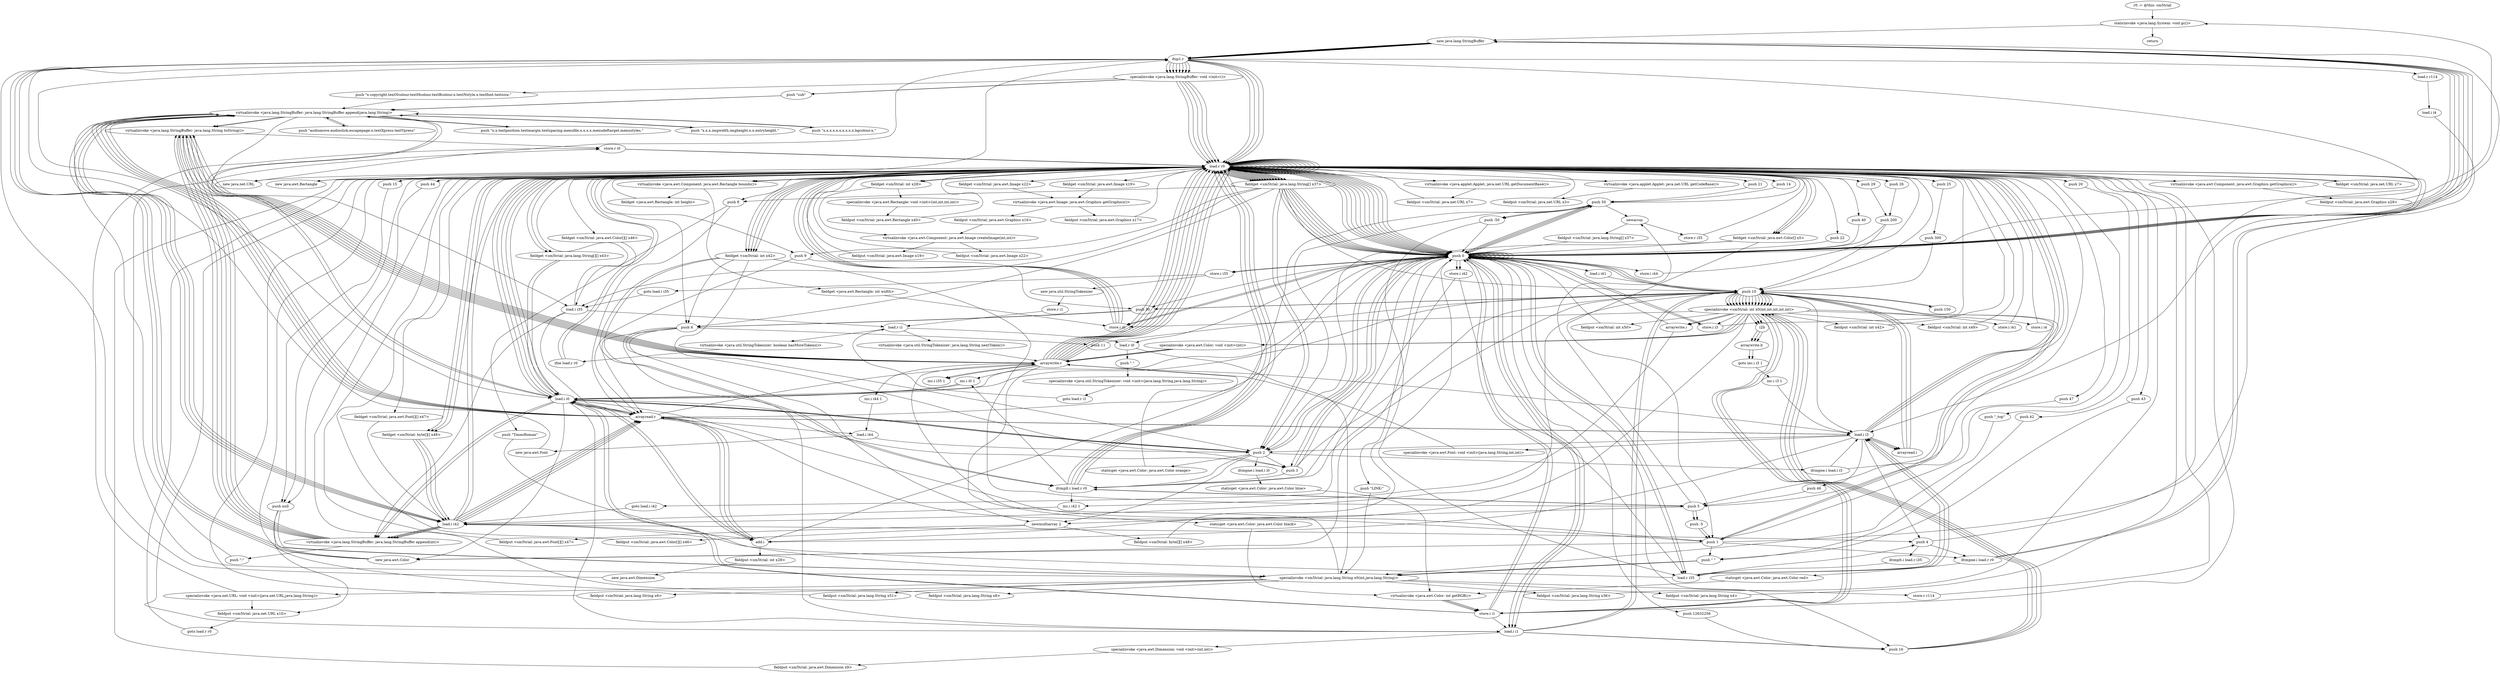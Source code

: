 digraph "" {
    "r0 := @this: sm5trial"
    "staticinvoke <java.lang.System: void gc()>"
    "r0 := @this: sm5trial"->"staticinvoke <java.lang.System: void gc()>";
    "new java.lang.StringBuffer"
    "staticinvoke <java.lang.System: void gc()>"->"new java.lang.StringBuffer";
    "dup1.r"
    "new java.lang.StringBuffer"->"dup1.r";
    "specialinvoke <java.lang.StringBuffer: void <init>()>"
    "dup1.r"->"specialinvoke <java.lang.StringBuffer: void <init>()>";
    "push \"x.copyright.textNcolour.textHcolour.textBcolour.x.textNstyle.x.textfont.textsize.\""
    "specialinvoke <java.lang.StringBuffer: void <init>()>"->"push \"x.copyright.textNcolour.textHcolour.textBcolour.x.textNstyle.x.textfont.textsize.\"";
    "virtualinvoke <java.lang.StringBuffer: java.lang.StringBuffer append(java.lang.String)>"
    "push \"x.copyright.textNcolour.textHcolour.textBcolour.x.textNstyle.x.textfont.textsize.\""->"virtualinvoke <java.lang.StringBuffer: java.lang.StringBuffer append(java.lang.String)>";
    "push \"x.x.textposition.textmargin.textspacing.menufile.x.x.x.x.menudeftarget.menustyles.\""
    "virtualinvoke <java.lang.StringBuffer: java.lang.StringBuffer append(java.lang.String)>"->"push \"x.x.textposition.textmargin.textspacing.menufile.x.x.x.x.menudeftarget.menustyles.\"";
    "push \"x.x.textposition.textmargin.textspacing.menufile.x.x.x.x.menudeftarget.menustyles.\""->"virtualinvoke <java.lang.StringBuffer: java.lang.StringBuffer append(java.lang.String)>";
    "push \"x.x.x.imgwidth.imgheight.x.x.entryheight.\""
    "virtualinvoke <java.lang.StringBuffer: java.lang.StringBuffer append(java.lang.String)>"->"push \"x.x.x.imgwidth.imgheight.x.x.entryheight.\"";
    "push \"x.x.x.imgwidth.imgheight.x.x.entryheight.\""->"virtualinvoke <java.lang.StringBuffer: java.lang.StringBuffer append(java.lang.String)>";
    "push \"x.x.x.x.x.x.x.x.x.x.bgcolour.x.\""
    "virtualinvoke <java.lang.StringBuffer: java.lang.StringBuffer append(java.lang.String)>"->"push \"x.x.x.x.x.x.x.x.x.x.bgcolour.x.\"";
    "push \"x.x.x.x.x.x.x.x.x.x.bgcolour.x.\""->"virtualinvoke <java.lang.StringBuffer: java.lang.StringBuffer append(java.lang.String)>";
    "push \"audiomove.audioclick.escapepage.x.textXpress.textYpress\""
    "virtualinvoke <java.lang.StringBuffer: java.lang.StringBuffer append(java.lang.String)>"->"push \"audiomove.audioclick.escapepage.x.textXpress.textYpress\"";
    "push \"audiomove.audioclick.escapepage.x.textXpress.textYpress\""->"virtualinvoke <java.lang.StringBuffer: java.lang.StringBuffer append(java.lang.String)>";
    "virtualinvoke <java.lang.StringBuffer: java.lang.String toString()>"
    "virtualinvoke <java.lang.StringBuffer: java.lang.StringBuffer append(java.lang.String)>"->"virtualinvoke <java.lang.StringBuffer: java.lang.String toString()>";
    "store.r i0"
    "virtualinvoke <java.lang.StringBuffer: java.lang.String toString()>"->"store.r i0";
    "load.r r0"
    "store.r i0"->"load.r r0";
    "push 50"
    "load.r r0"->"push 50";
    "newarray"
    "push 50"->"newarray";
    "fieldput <sm5trial: java.lang.String[] x37>"
    "newarray"->"fieldput <sm5trial: java.lang.String[] x37>";
    "push 0"
    "fieldput <sm5trial: java.lang.String[] x37>"->"push 0";
    "store.i i35"
    "push 0"->"store.i i35";
    "new java.util.StringTokenizer"
    "store.i i35"->"new java.util.StringTokenizer";
    "store.r i1"
    "new java.util.StringTokenizer"->"store.r i1";
    "load.r i1"
    "store.r i1"->"load.r i1";
    "load.r i0"
    "load.r i1"->"load.r i0";
    "push \".\""
    "load.r i0"->"push \".\"";
    "specialinvoke <java.util.StringTokenizer: void <init>(java.lang.String,java.lang.String)>"
    "push \".\""->"specialinvoke <java.util.StringTokenizer: void <init>(java.lang.String,java.lang.String)>";
    "goto load.r i1"
    "specialinvoke <java.util.StringTokenizer: void <init>(java.lang.String,java.lang.String)>"->"goto load.r i1";
    "goto load.r i1"->"load.r i1";
    "virtualinvoke <java.util.StringTokenizer: boolean hasMoreTokens()>"
    "load.r i1"->"virtualinvoke <java.util.StringTokenizer: boolean hasMoreTokens()>";
    "ifne load.r r0"
    "virtualinvoke <java.util.StringTokenizer: boolean hasMoreTokens()>"->"ifne load.r r0";
    "ifne load.r r0"->"load.r r0";
    "load.r r0"->"load.r r0";
    "push 1"
    "load.r r0"->"push 1";
    "push \" \""
    "push 1"->"push \" \"";
    "specialinvoke <sm5trial: java.lang.String x0(int,java.lang.String)>"
    "push \" \""->"specialinvoke <sm5trial: java.lang.String x0(int,java.lang.String)>";
    "fieldput <sm5trial: java.lang.String x6>"
    "specialinvoke <sm5trial: java.lang.String x0(int,java.lang.String)>"->"fieldput <sm5trial: java.lang.String x6>";
    "fieldput <sm5trial: java.lang.String x6>"->"load.r r0";
    "load.r r0"->"load.r r0";
    "push 15"
    "load.r r0"->"push 15";
    "push null"
    "push 15"->"push null";
    "push null"->"specialinvoke <sm5trial: java.lang.String x0(int,java.lang.String)>";
    "fieldput <sm5trial: java.lang.String x51>"
    "specialinvoke <sm5trial: java.lang.String x0(int,java.lang.String)>"->"fieldput <sm5trial: java.lang.String x51>";
    "fieldput <sm5trial: java.lang.String x51>"->"load.r r0";
    "load.r r0"->"load.r r0";
    "push 20"
    "load.r r0"->"push 20";
    "push \"_top\""
    "push 20"->"push \"_top\"";
    "push \"_top\""->"specialinvoke <sm5trial: java.lang.String x0(int,java.lang.String)>";
    "fieldput <sm5trial: java.lang.String x8>"
    "specialinvoke <sm5trial: java.lang.String x0(int,java.lang.String)>"->"fieldput <sm5trial: java.lang.String x8>";
    "fieldput <sm5trial: java.lang.String x8>"->"load.r r0";
    "load.r r0"->"load.r r0";
    "push 21"
    "load.r r0"->"push 21";
    "push 21"->"push 50";
    "push 2"
    "push 50"->"push 2";
    "push 3"
    "push 2"->"push 3";
    "push 10"
    "push 3"->"push 10";
    "specialinvoke <sm5trial: int x0(int,int,int,int,int)>"
    "push 10"->"specialinvoke <sm5trial: int x0(int,int,int,int,int)>";
    "fieldput <sm5trial: int x42>"
    "specialinvoke <sm5trial: int x0(int,int,int,int,int)>"->"fieldput <sm5trial: int x42>";
    "fieldput <sm5trial: int x42>"->"load.r r0";
    "fieldget <sm5trial: java.awt.Color[] x5>"
    "load.r r0"->"fieldget <sm5trial: java.awt.Color[] x5>";
    "fieldget <sm5trial: java.awt.Color[] x5>"->"push 1";
    "new java.awt.Color"
    "push 1"->"new java.awt.Color";
    "new java.awt.Color"->"dup1.r";
    "dup1.r"->"load.r r0";
    "push 22"
    "load.r r0"->"push 22";
    "push 22"->"push 0";
    "push 0"->"push 0";
    "push 12632256"
    "push 0"->"push 12632256";
    "push 16"
    "push 12632256"->"push 16";
    "push 16"->"specialinvoke <sm5trial: int x0(int,int,int,int,int)>";
    "specialinvoke <java.awt.Color: void <init>(int)>"
    "specialinvoke <sm5trial: int x0(int,int,int,int,int)>"->"specialinvoke <java.awt.Color: void <init>(int)>";
    "arraywrite.r"
    "specialinvoke <java.awt.Color: void <init>(int)>"->"arraywrite.r";
    "arraywrite.r"->"load.r r0";
    "load.r r0"->"load.r r0";
    "push 25"
    "load.r r0"->"push 25";
    "push 300"
    "push 25"->"push 300";
    "push 300"->"push 10";
    "push 150"
    "push 10"->"push 150";
    "push 150"->"push 10";
    "push 10"->"specialinvoke <sm5trial: int x0(int,int,int,int,int)>";
    "store.i i0"
    "specialinvoke <sm5trial: int x0(int,int,int,int,int)>"->"store.i i0";
    "store.i i0"->"load.r r0";
    "load.r r0"->"load.r r0";
    "push 26"
    "load.r r0"->"push 26";
    "push 200"
    "push 26"->"push 200";
    "push 200"->"push 10";
    "push 30"
    "push 10"->"push 30";
    "push 30"->"push 10";
    "push 10"->"specialinvoke <sm5trial: int x0(int,int,int,int,int)>";
    "store.i i1"
    "specialinvoke <sm5trial: int x0(int,int,int,int,int)>"->"store.i i1";
    "load.i i1"
    "store.i i1"->"load.i i1";
    "load.i i1"->"load.r r0";
    "push 29"
    "load.r r0"->"push 29";
    "push 29"->"push 200";
    "push 200"->"push 0";
    "push 0"->"push 0";
    "push 0"->"push 10";
    "push 10"->"specialinvoke <sm5trial: int x0(int,int,int,int,int)>";
    "add.i"
    "specialinvoke <sm5trial: int x0(int,int,int,int,int)>"->"add.i";
    "fieldput <sm5trial: int x28>"
    "add.i"->"fieldput <sm5trial: int x28>";
    "new java.awt.Dimension"
    "fieldput <sm5trial: int x28>"->"new java.awt.Dimension";
    "new java.awt.Dimension"->"dup1.r";
    "load.i i0"
    "dup1.r"->"load.i i0";
    "load.i i0"->"load.i i1";
    "specialinvoke <java.awt.Dimension: void <init>(int,int)>"
    "load.i i1"->"specialinvoke <java.awt.Dimension: void <init>(int,int)>";
    "fieldput <sm5trial: java.awt.Dimension x9>"
    "specialinvoke <java.awt.Dimension: void <init>(int,int)>"->"fieldput <sm5trial: java.awt.Dimension x9>";
    "fieldput <sm5trial: java.awt.Dimension x9>"->"load.r r0";
    "load.r r0"->"fieldget <sm5trial: java.awt.Color[] x5>";
    "fieldget <sm5trial: java.awt.Color[] x5>"->"push 0";
    "push 0"->"new java.awt.Color";
    "new java.awt.Color"->"dup1.r";
    "dup1.r"->"load.r r0";
    "push 40"
    "load.r r0"->"push 40";
    "push 40"->"push 0";
    "push 0"->"push 0";
    "push 0"->"push 0";
    "push 0"->"push 16";
    "push 16"->"specialinvoke <sm5trial: int x0(int,int,int,int,int)>";
    "specialinvoke <sm5trial: int x0(int,int,int,int,int)>"->"specialinvoke <java.awt.Color: void <init>(int)>";
    "specialinvoke <java.awt.Color: void <init>(int)>"->"arraywrite.r";
    "arraywrite.r"->"load.r r0";
    "load.r r0"->"load.r r0";
    "push 42"
    "load.r r0"->"push 42";
    "push 42"->"push \" \"";
    "push \" \""->"specialinvoke <sm5trial: java.lang.String x0(int,java.lang.String)>";
    "fieldput <sm5trial: java.lang.String x36>"
    "specialinvoke <sm5trial: java.lang.String x0(int,java.lang.String)>"->"fieldput <sm5trial: java.lang.String x36>";
    "fieldput <sm5trial: java.lang.String x36>"->"load.r r0";
    "load.r r0"->"load.r r0";
    "push 43"
    "load.r r0"->"push 43";
    "push 43"->"push \" \"";
    "push \" \""->"specialinvoke <sm5trial: java.lang.String x0(int,java.lang.String)>";
    "fieldput <sm5trial: java.lang.String x4>"
    "specialinvoke <sm5trial: java.lang.String x0(int,java.lang.String)>"->"fieldput <sm5trial: java.lang.String x4>";
    "fieldput <sm5trial: java.lang.String x4>"->"load.r r0";
    "load.r r0"->"load.r r0";
    "virtualinvoke <java.applet.Applet: java.net.URL getDocumentBase()>"
    "load.r r0"->"virtualinvoke <java.applet.Applet: java.net.URL getDocumentBase()>";
    "fieldput <sm5trial: java.net.URL x7>"
    "virtualinvoke <java.applet.Applet: java.net.URL getDocumentBase()>"->"fieldput <sm5trial: java.net.URL x7>";
    "fieldput <sm5trial: java.net.URL x7>"->"load.r r0";
    "load.r r0"->"load.r r0";
    "virtualinvoke <java.applet.Applet: java.net.URL getCodeBase()>"
    "load.r r0"->"virtualinvoke <java.applet.Applet: java.net.URL getCodeBase()>";
    "fieldput <sm5trial: java.net.URL x3>"
    "virtualinvoke <java.applet.Applet: java.net.URL getCodeBase()>"->"fieldput <sm5trial: java.net.URL x3>";
    "fieldput <sm5trial: java.net.URL x3>"->"load.r r0";
    "new java.net.URL"
    "load.r r0"->"new java.net.URL";
    "new java.net.URL"->"dup1.r";
    "dup1.r"->"load.r r0";
    "fieldget <sm5trial: java.net.URL x7>"
    "load.r r0"->"fieldget <sm5trial: java.net.URL x7>";
    "fieldget <sm5trial: java.net.URL x7>"->"load.r r0";
    "push 44"
    "load.r r0"->"push 44";
    "push 44"->"push null";
    "push null"->"specialinvoke <sm5trial: java.lang.String x0(int,java.lang.String)>";
    "specialinvoke <java.net.URL: void <init>(java.net.URL,java.lang.String)>"
    "specialinvoke <sm5trial: java.lang.String x0(int,java.lang.String)>"->"specialinvoke <java.net.URL: void <init>(java.net.URL,java.lang.String)>";
    "fieldput <sm5trial: java.net.URL x10>"
    "specialinvoke <java.net.URL: void <init>(java.net.URL,java.lang.String)>"->"fieldput <sm5trial: java.net.URL x10>";
    "goto load.r r0"
    "fieldput <sm5trial: java.net.URL x10>"->"goto load.r r0";
    "goto load.r r0"->"load.r r0";
    "load.r r0"->"load.r r0";
    "push 46"
    "load.r r0"->"push 46";
    "push 5"
    "push 46"->"push 5";
    "push -5"
    "push 5"->"push -5";
    "push -5"->"push 1";
    "push 1"->"push 10";
    "push 10"->"specialinvoke <sm5trial: int x0(int,int,int,int,int)>";
    "fieldput <sm5trial: int x49>"
    "specialinvoke <sm5trial: int x0(int,int,int,int,int)>"->"fieldput <sm5trial: int x49>";
    "fieldput <sm5trial: int x49>"->"load.r r0";
    "load.r r0"->"load.r r0";
    "push 47"
    "load.r r0"->"push 47";
    "push 47"->"push 5";
    "push 5"->"push -5";
    "push -5"->"push 1";
    "push 1"->"push 10";
    "push 10"->"specialinvoke <sm5trial: int x0(int,int,int,int,int)>";
    "fieldput <sm5trial: int x50>"
    "specialinvoke <sm5trial: int x0(int,int,int,int,int)>"->"fieldput <sm5trial: int x50>";
    "fieldput <sm5trial: int x50>"->"push 0";
    "push 0"->"store.i i0";
    "store.i i0"->"load.r r0";
    "fieldget <sm5trial: java.lang.String[] x37>"
    "load.r r0"->"fieldget <sm5trial: java.lang.String[] x37>";
    "fieldget <sm5trial: java.lang.String[] x37>"->"push 0";
    "push 0"->"new java.lang.StringBuffer";
    "new java.lang.StringBuffer"->"dup1.r";
    "dup1.r"->"specialinvoke <java.lang.StringBuffer: void <init>()>";
    "push \"sub\""
    "specialinvoke <java.lang.StringBuffer: void <init>()>"->"push \"sub\"";
    "push \"sub\""->"virtualinvoke <java.lang.StringBuffer: java.lang.StringBuffer append(java.lang.String)>";
    "virtualinvoke <java.lang.StringBuffer: java.lang.StringBuffer append(java.lang.String)>"->"load.i i0";
    "virtualinvoke <java.lang.StringBuffer: java.lang.StringBuffer append(int)>"
    "load.i i0"->"virtualinvoke <java.lang.StringBuffer: java.lang.StringBuffer append(int)>";
    "virtualinvoke <java.lang.StringBuffer: java.lang.StringBuffer append(int)>"->"virtualinvoke <java.lang.StringBuffer: java.lang.String toString()>";
    "virtualinvoke <java.lang.StringBuffer: java.lang.String toString()>"->"arraywrite.r";
    "arraywrite.r"->"load.r r0";
    "fieldget <sm5trial: java.lang.String[][] x43>"
    "load.r r0"->"fieldget <sm5trial: java.lang.String[][] x43>";
    "fieldget <sm5trial: java.lang.String[][] x43>"->"load.i i0";
    "arrayread.r"
    "load.i i0"->"arrayread.r";
    "arrayread.r"->"push 0";
    "push 0"->"load.r r0";
    "load.r r0"->"push 0";
    "push \"LINK:\""
    "push 0"->"push \"LINK:\"";
    "push \"LINK:\""->"specialinvoke <sm5trial: java.lang.String x0(int,java.lang.String)>";
    "specialinvoke <sm5trial: java.lang.String x0(int,java.lang.String)>"->"arraywrite.r";
    "arraywrite.r"->"load.r r0";
    "load.r r0"->"fieldget <sm5trial: java.lang.String[][] x43>";
    "fieldget <sm5trial: java.lang.String[][] x43>"->"load.i i0";
    "load.i i0"->"arrayread.r";
    "arrayread.r"->"push 1";
    "push 1"->"new java.lang.StringBuffer";
    "new java.lang.StringBuffer"->"dup1.r";
    "dup1.r"->"specialinvoke <java.lang.StringBuffer: void <init>()>";
    "specialinvoke <java.lang.StringBuffer: void <init>()>"->"push \"sub\"";
    "push \"sub\""->"virtualinvoke <java.lang.StringBuffer: java.lang.StringBuffer append(java.lang.String)>";
    "virtualinvoke <java.lang.StringBuffer: java.lang.StringBuffer append(java.lang.String)>"->"load.i i0";
    "load.i i0"->"virtualinvoke <java.lang.StringBuffer: java.lang.StringBuffer append(int)>";
    "push \":\""
    "virtualinvoke <java.lang.StringBuffer: java.lang.StringBuffer append(int)>"->"push \":\"";
    "push \":\""->"virtualinvoke <java.lang.StringBuffer: java.lang.StringBuffer append(java.lang.String)>";
    "virtualinvoke <java.lang.StringBuffer: java.lang.StringBuffer append(java.lang.String)>"->"virtualinvoke <java.lang.StringBuffer: java.lang.String toString()>";
    "virtualinvoke <java.lang.StringBuffer: java.lang.String toString()>"->"arraywrite.r";
    "inc.i i0 1"
    "arraywrite.r"->"inc.i i0 1";
    "inc.i i0 1"->"load.i i0";
    "load.i i0"->"push 10";
    "ifcmplt.i load.r r0"
    "push 10"->"ifcmplt.i load.r r0";
    "ifcmplt.i load.r r0"->"load.r r0";
    "load.r r0"->"fieldget <sm5trial: java.awt.Color[] x5>";
    "fieldget <sm5trial: java.awt.Color[] x5>"->"push 2";
    "staticget <java.awt.Color: java.awt.Color orange>"
    "push 2"->"staticget <java.awt.Color: java.awt.Color orange>";
    "staticget <java.awt.Color: java.awt.Color orange>"->"arraywrite.r";
    "arraywrite.r"->"load.r r0";
    "load.r r0"->"load.r r0";
    "fieldget <sm5trial: int x42>"
    "load.r r0"->"fieldget <sm5trial: int x42>";
    "fieldget <sm5trial: int x42>"->"push 2";
    "newmultiarray 2"
    "push 2"->"newmultiarray 2";
    "fieldput <sm5trial: java.awt.Font[][] x47>"
    "newmultiarray 2"->"fieldput <sm5trial: java.awt.Font[][] x47>";
    "fieldput <sm5trial: java.awt.Font[][] x47>"->"load.r r0";
    "load.r r0"->"load.r r0";
    "load.r r0"->"fieldget <sm5trial: int x42>";
    "push 6"
    "fieldget <sm5trial: int x42>"->"push 6";
    "push 6"->"newmultiarray 2";
    "fieldput <sm5trial: java.awt.Color[][] x46>"
    "newmultiarray 2"->"fieldput <sm5trial: java.awt.Color[][] x46>";
    "fieldput <sm5trial: java.awt.Color[][] x46>"->"load.r r0";
    "load.r r0"->"load.r r0";
    "load.r r0"->"fieldget <sm5trial: int x42>";
    "fieldget <sm5trial: int x42>"->"push 5";
    "push 5"->"newmultiarray 2";
    "fieldput <sm5trial: byte[][] x48>"
    "newmultiarray 2"->"fieldput <sm5trial: byte[][] x48>";
    "fieldput <sm5trial: byte[][] x48>"->"push 0";
    "push 0"->"store.i i0";
    "store.i i0"->"load.r r0";
    "load.r r0"->"fieldget <sm5trial: java.lang.String[] x37>";
    "fieldget <sm5trial: java.lang.String[] x37>"->"push 0";
    "push 0"->"load.r r0";
    "load.r r0"->"fieldget <sm5trial: java.lang.String[] x37>";
    "fieldget <sm5trial: java.lang.String[] x37>"->"push 2";
    "push 2"->"load.i i0";
    "load.i i0"->"add.i";
    "add.i"->"arrayread.r";
    "arrayread.r"->"arraywrite.r";
    "staticget <java.awt.Color: java.awt.Color black>"
    "arraywrite.r"->"staticget <java.awt.Color: java.awt.Color black>";
    "virtualinvoke <java.awt.Color: int getRGB()>"
    "staticget <java.awt.Color: java.awt.Color black>"->"virtualinvoke <java.awt.Color: int getRGB()>";
    "virtualinvoke <java.awt.Color: int getRGB()>"->"store.i i1";
    "store.i i1"->"load.i i0";
    "load.i i0"->"push 2";
    "ifcmpne.i load.i i0"
    "push 2"->"ifcmpne.i load.i i0";
    "staticget <java.awt.Color: java.awt.Color blue>"
    "ifcmpne.i load.i i0"->"staticget <java.awt.Color: java.awt.Color blue>";
    "staticget <java.awt.Color: java.awt.Color blue>"->"virtualinvoke <java.awt.Color: int getRGB()>";
    "virtualinvoke <java.awt.Color: int getRGB()>"->"store.i i1";
    "store.i i1"->"load.i i0";
    "load.i i0"->"push 1";
    "ifcmpne.i load.r r0"
    "push 1"->"ifcmpne.i load.r r0";
    "staticget <java.awt.Color: java.awt.Color red>"
    "ifcmpne.i load.r r0"->"staticget <java.awt.Color: java.awt.Color red>";
    "staticget <java.awt.Color: java.awt.Color red>"->"virtualinvoke <java.awt.Color: int getRGB()>";
    "virtualinvoke <java.awt.Color: int getRGB()>"->"store.i i1";
    "store.i i1"->"load.r r0";
    "load.r r0"->"push 0";
    "push 0"->"push 0";
    "push 0"->"push 0";
    "push 0"->"load.i i1";
    "load.i i1"->"push 16";
    "push 16"->"specialinvoke <sm5trial: int x0(int,int,int,int,int)>";
    "specialinvoke <sm5trial: int x0(int,int,int,int,int)>"->"store.i i1";
    "store.i i1"->"push 0";
    "push 0"->"store.i i35";
    "goto load.i i35"
    "store.i i35"->"goto load.i i35";
    "load.i i35"
    "goto load.i i35"->"load.i i35";
    "load.i i35"->"load.r r0";
    "load.r r0"->"fieldget <sm5trial: int x42>";
    "fieldget <sm5trial: int x42>"->"ifcmplt.i load.r r0";
    "ifcmplt.i load.r r0"->"inc.i i0 1";
    "inc.i i0 1"->"load.i i0";
    "load.i i0"->"push 3";
    "push 3"->"ifcmplt.i load.r r0";
    "ifcmplt.i load.r r0"->"push 5";
    "push 5"->"newarray";
    "store.r i35"
    "newarray"->"store.r i35";
    "store.r i35"->"load.r r0";
    "load.r r0"->"push 6";
    "push 6"->"push 3";
    "push 3"->"push 0";
    "push 0"->"push 0";
    "push 0"->"push 10";
    "push 10"->"specialinvoke <sm5trial: int x0(int,int,int,int,int)>";
    "store.i i41"
    "specialinvoke <sm5trial: int x0(int,int,int,int,int)>"->"store.i i41";
    "store.i i41"->"load.r r0";
    "push 8"
    "load.r r0"->"push 8";
    "push \"TimesRoman\""
    "push 8"->"push \"TimesRoman\"";
    "push \"TimesRoman\""->"specialinvoke <sm5trial: java.lang.String x0(int,java.lang.String)>";
    "specialinvoke <sm5trial: java.lang.String x0(int,java.lang.String)>"->"store.r i0";
    "store.r i0"->"load.r r0";
    "push 9"
    "load.r r0"->"push 9";
    "push 9"->"push 30";
    "push 30"->"push 6";
    "push 11"
    "push 6"->"push 11";
    "push 11"->"push 10";
    "push 10"->"specialinvoke <sm5trial: int x0(int,int,int,int,int)>";
    "specialinvoke <sm5trial: int x0(int,int,int,int,int)>"->"store.i i1";
    "store.i i1"->"push 0";
    "store.i i42"
    "push 0"->"store.i i42";
    "load.r i35"
    "store.i i42"->"load.r i35";
    "load.i i42"
    "load.r i35"->"load.i i42";
    "load.i i42"->"load.r r0";
    "load.r r0"->"push 10";
    "push 10"->"load.i i42";
    "load.i i42"->"add.i";
    "add.i"->"push 50";
    "push -50"
    "push 50"->"push -50";
    "push -50"->"push 0";
    "push 0"->"push 10";
    "push 10"->"specialinvoke <sm5trial: int x0(int,int,int,int,int)>";
    "arraywrite.i"
    "specialinvoke <sm5trial: int x0(int,int,int,int,int)>"->"arraywrite.i";
    "inc.i i42 1"
    "arraywrite.i"->"inc.i i42 1";
    "inc.i i42 1"->"load.i i42";
    "push 4"
    "load.i i42"->"push 4";
    "ifcmplt.i load.r i35"
    "push 4"->"ifcmplt.i load.r i35";
    "ifcmplt.i load.r i35"->"load.r i35";
    "load.r i35"->"push 4";
    "push 4"->"load.r r0";
    "push 14"
    "load.r r0"->"push 14";
    "push 14"->"push 50";
    "push 50"->"push 0";
    "push 0"->"load.i i1";
    "load.i i1"->"push 10";
    "push 10"->"specialinvoke <sm5trial: int x0(int,int,int,int,int)>";
    "specialinvoke <sm5trial: int x0(int,int,int,int,int)>"->"arraywrite.i";
    "arraywrite.i"->"push 0";
    "push 0"->"store.i i42";
    "goto load.i i42"
    "store.i i42"->"goto load.i i42";
    "goto load.i i42"->"load.i i42";
    "load.i i42"->"load.r r0";
    "load.r r0"->"fieldget <sm5trial: int x42>";
    "fieldget <sm5trial: int x42>"->"ifcmplt.i load.r r0";
    "ifcmplt.i load.r r0"->"load.r r0";
    "virtualinvoke <java.awt.Component: java.awt.Rectangle bounds()>"
    "load.r r0"->"virtualinvoke <java.awt.Component: java.awt.Rectangle bounds()>";
    "fieldget <java.awt.Rectangle: int width>"
    "virtualinvoke <java.awt.Component: java.awt.Rectangle bounds()>"->"fieldget <java.awt.Rectangle: int width>";
    "fieldget <java.awt.Rectangle: int width>"->"store.i i0";
    "store.i i0"->"load.r r0";
    "load.r r0"->"load.r r0";
    "load.r r0"->"load.i i0";
    "load.i i0"->"load.r r0";
    "load.r r0"->"virtualinvoke <java.awt.Component: java.awt.Rectangle bounds()>";
    "fieldget <java.awt.Rectangle: int height>"
    "virtualinvoke <java.awt.Component: java.awt.Rectangle bounds()>"->"fieldget <java.awt.Rectangle: int height>";
    "fieldget <java.awt.Rectangle: int height>"->"load.r r0";
    "new java.awt.Rectangle"
    "load.r r0"->"new java.awt.Rectangle";
    "new java.awt.Rectangle"->"dup1.r";
    "dup1.r"->"push 0";
    "push 0"->"push 0";
    "push 0"->"load.i i0";
    "load.i i0"->"load.r r0";
    "fieldget <sm5trial: int x28>"
    "load.r r0"->"fieldget <sm5trial: int x28>";
    "specialinvoke <java.awt.Rectangle: void <init>(int,int,int,int)>"
    "fieldget <sm5trial: int x28>"->"specialinvoke <java.awt.Rectangle: void <init>(int,int,int,int)>";
    "fieldput <sm5trial: java.awt.Rectangle x40>"
    "specialinvoke <java.awt.Rectangle: void <init>(int,int,int,int)>"->"fieldput <sm5trial: java.awt.Rectangle x40>";
    "fieldput <sm5trial: java.awt.Rectangle x40>"->"load.r r0";
    "load.r r0"->"load.r r0";
    "load.r r0"->"load.i i0";
    "load.i i0"->"load.r r0";
    "load.r r0"->"fieldget <sm5trial: int x28>";
    "virtualinvoke <java.awt.Component: java.awt.Image createImage(int,int)>"
    "fieldget <sm5trial: int x28>"->"virtualinvoke <java.awt.Component: java.awt.Image createImage(int,int)>";
    "fieldput <sm5trial: java.awt.Image x19>"
    "virtualinvoke <java.awt.Component: java.awt.Image createImage(int,int)>"->"fieldput <sm5trial: java.awt.Image x19>";
    "fieldput <sm5trial: java.awt.Image x19>"->"load.r r0";
    "load.r r0"->"load.r r0";
    "fieldget <sm5trial: java.awt.Image x19>"
    "load.r r0"->"fieldget <sm5trial: java.awt.Image x19>";
    "virtualinvoke <java.awt.Image: java.awt.Graphics getGraphics()>"
    "fieldget <sm5trial: java.awt.Image x19>"->"virtualinvoke <java.awt.Image: java.awt.Graphics getGraphics()>";
    "fieldput <sm5trial: java.awt.Graphics x16>"
    "virtualinvoke <java.awt.Image: java.awt.Graphics getGraphics()>"->"fieldput <sm5trial: java.awt.Graphics x16>";
    "fieldput <sm5trial: java.awt.Graphics x16>"->"virtualinvoke <java.awt.Component: java.awt.Image createImage(int,int)>";
    "fieldput <sm5trial: java.awt.Image x22>"
    "virtualinvoke <java.awt.Component: java.awt.Image createImage(int,int)>"->"fieldput <sm5trial: java.awt.Image x22>";
    "fieldput <sm5trial: java.awt.Image x22>"->"load.r r0";
    "load.r r0"->"load.r r0";
    "fieldget <sm5trial: java.awt.Image x22>"
    "load.r r0"->"fieldget <sm5trial: java.awt.Image x22>";
    "fieldget <sm5trial: java.awt.Image x22>"->"virtualinvoke <java.awt.Image: java.awt.Graphics getGraphics()>";
    "fieldput <sm5trial: java.awt.Graphics x17>"
    "virtualinvoke <java.awt.Image: java.awt.Graphics getGraphics()>"->"fieldput <sm5trial: java.awt.Graphics x17>";
    "fieldput <sm5trial: java.awt.Graphics x17>"->"load.r r0";
    "load.r r0"->"load.r r0";
    "virtualinvoke <java.awt.Component: java.awt.Graphics getGraphics()>"
    "load.r r0"->"virtualinvoke <java.awt.Component: java.awt.Graphics getGraphics()>";
    "fieldput <sm5trial: java.awt.Graphics x29>"
    "virtualinvoke <java.awt.Component: java.awt.Graphics getGraphics()>"->"fieldput <sm5trial: java.awt.Graphics x29>";
    "fieldput <sm5trial: java.awt.Graphics x29>"->"staticinvoke <java.lang.System: void gc()>";
    "return"
    "staticinvoke <java.lang.System: void gc()>"->"return";
    "ifcmplt.i load.r r0"->"load.r r0";
    "load.r r0"->"fieldget <sm5trial: java.lang.String[] x37>";
    "fieldget <sm5trial: java.lang.String[] x37>"->"push 0";
    "push 0"->"new java.lang.StringBuffer";
    "new java.lang.StringBuffer"->"dup1.r";
    "dup1.r"->"specialinvoke <java.lang.StringBuffer: void <init>()>";
    "specialinvoke <java.lang.StringBuffer: void <init>()>"->"load.r r0";
    "load.r r0"->"fieldget <sm5trial: java.lang.String[] x37>";
    "fieldget <sm5trial: java.lang.String[] x37>"->"push 8";
    "push 8"->"arrayread.r";
    "arrayread.r"->"virtualinvoke <java.lang.StringBuffer: java.lang.StringBuffer append(java.lang.String)>";
    "virtualinvoke <java.lang.StringBuffer: java.lang.StringBuffer append(java.lang.String)>"->"load.i i42";
    "load.i i42"->"virtualinvoke <java.lang.StringBuffer: java.lang.StringBuffer append(int)>";
    "virtualinvoke <java.lang.StringBuffer: java.lang.StringBuffer append(int)>"->"virtualinvoke <java.lang.StringBuffer: java.lang.String toString()>";
    "virtualinvoke <java.lang.StringBuffer: java.lang.String toString()>"->"arraywrite.r";
    "arraywrite.r"->"load.r r0";
    "load.r r0"->"push 0";
    "push 0"->"load.r i0";
    "load.r i0"->"specialinvoke <sm5trial: java.lang.String x0(int,java.lang.String)>";
    "store.r r114"
    "specialinvoke <sm5trial: java.lang.String x0(int,java.lang.String)>"->"store.r r114";
    "store.r r114"->"load.r r0";
    "load.r r0"->"fieldget <sm5trial: java.lang.String[] x37>";
    "fieldget <sm5trial: java.lang.String[] x37>"->"push 0";
    "push 0"->"new java.lang.StringBuffer";
    "new java.lang.StringBuffer"->"dup1.r";
    "dup1.r"->"specialinvoke <java.lang.StringBuffer: void <init>()>";
    "specialinvoke <java.lang.StringBuffer: void <init>()>"->"load.r r0";
    "load.r r0"->"fieldget <sm5trial: java.lang.String[] x37>";
    "fieldget <sm5trial: java.lang.String[] x37>"->"push 9";
    "push 9"->"arrayread.r";
    "arrayread.r"->"virtualinvoke <java.lang.StringBuffer: java.lang.StringBuffer append(java.lang.String)>";
    "virtualinvoke <java.lang.StringBuffer: java.lang.StringBuffer append(java.lang.String)>"->"load.i i42";
    "load.i i42"->"virtualinvoke <java.lang.StringBuffer: java.lang.StringBuffer append(int)>";
    "virtualinvoke <java.lang.StringBuffer: java.lang.StringBuffer append(int)>"->"virtualinvoke <java.lang.StringBuffer: java.lang.String toString()>";
    "virtualinvoke <java.lang.StringBuffer: java.lang.String toString()>"->"arraywrite.r";
    "arraywrite.r"->"load.r r0";
    "load.r r0"->"push 0";
    "push 0"->"push 30";
    "push 30"->"push 6";
    "push 6"->"load.i i1";
    "load.i i1"->"push 10";
    "push 10"->"specialinvoke <sm5trial: int x0(int,int,int,int,int)>";
    "store.i i3"
    "specialinvoke <sm5trial: int x0(int,int,int,int,int)>"->"store.i i3";
    "store.i i3"->"push 0";
    "store.i i44"
    "push 0"->"store.i i44";
    "store.i i44"->"load.r r0";
    "load.r r0"->"fieldget <sm5trial: java.lang.String[] x37>";
    "fieldget <sm5trial: java.lang.String[] x37>"->"push 0";
    "push 0"->"new java.lang.StringBuffer";
    "new java.lang.StringBuffer"->"dup1.r";
    "dup1.r"->"specialinvoke <java.lang.StringBuffer: void <init>()>";
    "specialinvoke <java.lang.StringBuffer: void <init>()>"->"load.r r0";
    "load.r r0"->"fieldget <sm5trial: java.lang.String[] x37>";
    "fieldget <sm5trial: java.lang.String[] x37>"->"push 6";
    "push 6"->"arrayread.r";
    "arrayread.r"->"virtualinvoke <java.lang.StringBuffer: java.lang.StringBuffer append(java.lang.String)>";
    "virtualinvoke <java.lang.StringBuffer: java.lang.StringBuffer append(java.lang.String)>"->"load.i i42";
    "load.i i42"->"virtualinvoke <java.lang.StringBuffer: java.lang.StringBuffer append(int)>";
    "virtualinvoke <java.lang.StringBuffer: java.lang.StringBuffer append(int)>"->"virtualinvoke <java.lang.StringBuffer: java.lang.String toString()>";
    "virtualinvoke <java.lang.StringBuffer: java.lang.String toString()>"->"arraywrite.r";
    "arraywrite.r"->"load.r r0";
    "load.r r0"->"push 0";
    "push 0"->"push 3";
    "push 3"->"push 0";
    "load.i i41"
    "push 0"->"load.i i41";
    "load.i i41"->"push 10";
    "push 10"->"specialinvoke <sm5trial: int x0(int,int,int,int,int)>";
    "store.i i4"
    "specialinvoke <sm5trial: int x0(int,int,int,int,int)>"->"store.i i4";
    "store.i i4"->"load.r r0";
    "fieldget <sm5trial: java.awt.Font[][] x47>"
    "load.r r0"->"fieldget <sm5trial: java.awt.Font[][] x47>";
    "fieldget <sm5trial: java.awt.Font[][] x47>"->"load.i i42";
    "load.i i42"->"arrayread.r";
    "load.i i44"
    "arrayread.r"->"load.i i44";
    "new java.awt.Font"
    "load.i i44"->"new java.awt.Font";
    "new java.awt.Font"->"dup1.r";
    "load.r r114"
    "dup1.r"->"load.r r114";
    "load.i i4"
    "load.r r114"->"load.i i4";
    "load.i i3"
    "load.i i4"->"load.i i3";
    "specialinvoke <java.awt.Font: void <init>(java.lang.String,int,int)>"
    "load.i i3"->"specialinvoke <java.awt.Font: void <init>(java.lang.String,int,int)>";
    "specialinvoke <java.awt.Font: void <init>(java.lang.String,int,int)>"->"arraywrite.r";
    "inc.i i44 1"
    "arraywrite.r"->"inc.i i44 1";
    "inc.i i44 1"->"load.i i44";
    "load.i i44"->"push 2";
    "push 2"->"ifcmplt.i load.r r0";
    "ifcmplt.i load.r r0"->"push 0";
    "push 0"->"store.i i3";
    "store.i i3"->"load.r r0";
    "load.r r0"->"fieldget <sm5trial: java.lang.String[] x37>";
    "fieldget <sm5trial: java.lang.String[] x37>"->"push 0";
    "push 0"->"new java.lang.StringBuffer";
    "new java.lang.StringBuffer"->"dup1.r";
    "dup1.r"->"specialinvoke <java.lang.StringBuffer: void <init>()>";
    "specialinvoke <java.lang.StringBuffer: void <init>()>"->"load.r r0";
    "load.r r0"->"fieldget <sm5trial: java.lang.String[] x37>";
    "fieldget <sm5trial: java.lang.String[] x37>"->"push 10";
    "push 10"->"load.i i3";
    "load.i i3"->"add.i";
    "add.i"->"arrayread.r";
    "arrayread.r"->"virtualinvoke <java.lang.StringBuffer: java.lang.StringBuffer append(java.lang.String)>";
    "virtualinvoke <java.lang.StringBuffer: java.lang.StringBuffer append(java.lang.String)>"->"load.i i42";
    "load.i i42"->"virtualinvoke <java.lang.StringBuffer: java.lang.StringBuffer append(int)>";
    "virtualinvoke <java.lang.StringBuffer: java.lang.StringBuffer append(int)>"->"virtualinvoke <java.lang.StringBuffer: java.lang.String toString()>";
    "virtualinvoke <java.lang.StringBuffer: java.lang.String toString()>"->"arraywrite.r";
    "arraywrite.r"->"load.i i3";
    "load.i i3"->"push 2";
    "ifcmpne.i load.i i3"
    "push 2"->"ifcmpne.i load.i i3";
    "ifcmpne.i load.i i3"->"load.r r0";
    "fieldget <sm5trial: byte[][] x48>"
    "load.r r0"->"fieldget <sm5trial: byte[][] x48>";
    "fieldget <sm5trial: byte[][] x48>"->"load.i i42";
    "load.i i42"->"arrayread.r";
    "arrayread.r"->"load.i i3";
    "load.i i3"->"load.r r0";
    "load.r r0"->"push 0";
    "push 0"->"push 2";
    "push 2"->"push 0";
    "push 0"->"load.r i35";
    "load.r i35"->"load.i i3";
    "arrayread.i"
    "load.i i3"->"arrayread.i";
    "arrayread.i"->"push 10";
    "push 10"->"specialinvoke <sm5trial: int x0(int,int,int,int,int)>";
    "i2b"
    "specialinvoke <sm5trial: int x0(int,int,int,int,int)>"->"i2b";
    "arraywrite.b"
    "i2b"->"arraywrite.b";
    "goto inc.i i3 1"
    "arraywrite.b"->"goto inc.i i3 1";
    "inc.i i3 1"
    "goto inc.i i3 1"->"inc.i i3 1";
    "inc.i i3 1"->"load.i i3";
    "load.i i3"->"push 5";
    "push 5"->"ifcmplt.i load.r r0";
    "ifcmplt.i load.r r0"->"inc.i i42 1";
    "ifcmpne.i load.i i3"->"load.i i3";
    "load.i i3"->"push 4";
    "push 4"->"ifcmpne.i load.r r0";
    "ifcmpne.i load.r r0"->"load.r r0";
    "load.r r0"->"fieldget <sm5trial: byte[][] x48>";
    "fieldget <sm5trial: byte[][] x48>"->"load.i i42";
    "load.i i42"->"arrayread.r";
    "arrayread.r"->"load.i i3";
    "load.i i3"->"load.r r0";
    "load.r r0"->"push 0";
    "push 0"->"push 50";
    "push 50"->"push 0";
    "push 0"->"load.r i35";
    "load.r i35"->"load.i i3";
    "load.i i3"->"arrayread.i";
    "arrayread.i"->"push 10";
    "push 10"->"specialinvoke <sm5trial: int x0(int,int,int,int,int)>";
    "specialinvoke <sm5trial: int x0(int,int,int,int,int)>"->"i2b";
    "i2b"->"arraywrite.b";
    "arraywrite.b"->"goto inc.i i3 1";
    "ifcmpne.i load.r r0"->"load.r r0";
    "load.r r0"->"fieldget <sm5trial: byte[][] x48>";
    "fieldget <sm5trial: byte[][] x48>"->"load.i i42";
    "load.i i42"->"arrayread.r";
    "arrayread.r"->"load.i i3";
    "load.i i3"->"load.r r0";
    "load.r r0"->"push 0";
    "push 0"->"push 50";
    "push 50"->"push -50";
    "push -50"->"load.r i35";
    "load.r i35"->"load.i i3";
    "load.i i3"->"arrayread.i";
    "arrayread.i"->"push 10";
    "push 10"->"specialinvoke <sm5trial: int x0(int,int,int,int,int)>";
    "specialinvoke <sm5trial: int x0(int,int,int,int,int)>"->"i2b";
    "i2b"->"arraywrite.b";
    "ifcmplt.i load.r r0"->"load.r r0";
    "load.r r0"->"fieldget <sm5trial: java.lang.String[] x37>";
    "fieldget <sm5trial: java.lang.String[] x37>"->"push 0";
    "push 0"->"new java.lang.StringBuffer";
    "new java.lang.StringBuffer"->"dup1.r";
    "dup1.r"->"specialinvoke <java.lang.StringBuffer: void <init>()>";
    "specialinvoke <java.lang.StringBuffer: void <init>()>"->"load.r r0";
    "load.r r0"->"fieldget <sm5trial: java.lang.String[] x37>";
    "fieldget <sm5trial: java.lang.String[] x37>"->"push 2";
    "push 2"->"load.i i0";
    "load.i i0"->"add.i";
    "add.i"->"arrayread.r";
    "arrayread.r"->"virtualinvoke <java.lang.StringBuffer: java.lang.StringBuffer append(java.lang.String)>";
    "virtualinvoke <java.lang.StringBuffer: java.lang.StringBuffer append(java.lang.String)>"->"load.i i35";
    "load.i i35"->"virtualinvoke <java.lang.StringBuffer: java.lang.StringBuffer append(int)>";
    "virtualinvoke <java.lang.StringBuffer: java.lang.StringBuffer append(int)>"->"virtualinvoke <java.lang.StringBuffer: java.lang.String toString()>";
    "virtualinvoke <java.lang.StringBuffer: java.lang.String toString()>"->"arraywrite.r";
    "arraywrite.r"->"load.r r0";
    "fieldget <sm5trial: java.awt.Color[][] x46>"
    "load.r r0"->"fieldget <sm5trial: java.awt.Color[][] x46>";
    "fieldget <sm5trial: java.awt.Color[][] x46>"->"load.i i35";
    "load.i i35"->"arrayread.r";
    "arrayread.r"->"load.i i0";
    "load.i i0"->"new java.awt.Color";
    "new java.awt.Color"->"dup1.r";
    "dup1.r"->"load.r r0";
    "load.r r0"->"push 0";
    "push 0"->"push 0";
    "push 0"->"push 0";
    "push 0"->"load.i i1";
    "load.i i1"->"push 16";
    "push 16"->"specialinvoke <sm5trial: int x0(int,int,int,int,int)>";
    "specialinvoke <sm5trial: int x0(int,int,int,int,int)>"->"specialinvoke <java.awt.Color: void <init>(int)>";
    "specialinvoke <java.awt.Color: void <init>(int)>"->"arraywrite.r";
    "inc.i i35 1"
    "arraywrite.r"->"inc.i i35 1";
    "specialinvoke <java.net.URL: void <init>(java.net.URL,java.lang.String)>"->"store.r i0";
    "store.r i0"->"load.r r0";
    "load.r r0"->"push null";
    "push null"->"fieldput <sm5trial: java.net.URL x10>";
    "ifne load.r r0"->"load.r r0";
    "load.r r0"->"fieldget <sm5trial: java.lang.String[] x37>";
    "fieldget <sm5trial: java.lang.String[] x37>"->"load.i i35";
    "load.i i35"->"load.r i1";
    "virtualinvoke <java.util.StringTokenizer: java.lang.String nextToken()>"
    "load.r i1"->"virtualinvoke <java.util.StringTokenizer: java.lang.String nextToken()>";
    "virtualinvoke <java.util.StringTokenizer: java.lang.String nextToken()>"->"arraywrite.r";
    "arraywrite.r"->"inc.i i35 1";
}
